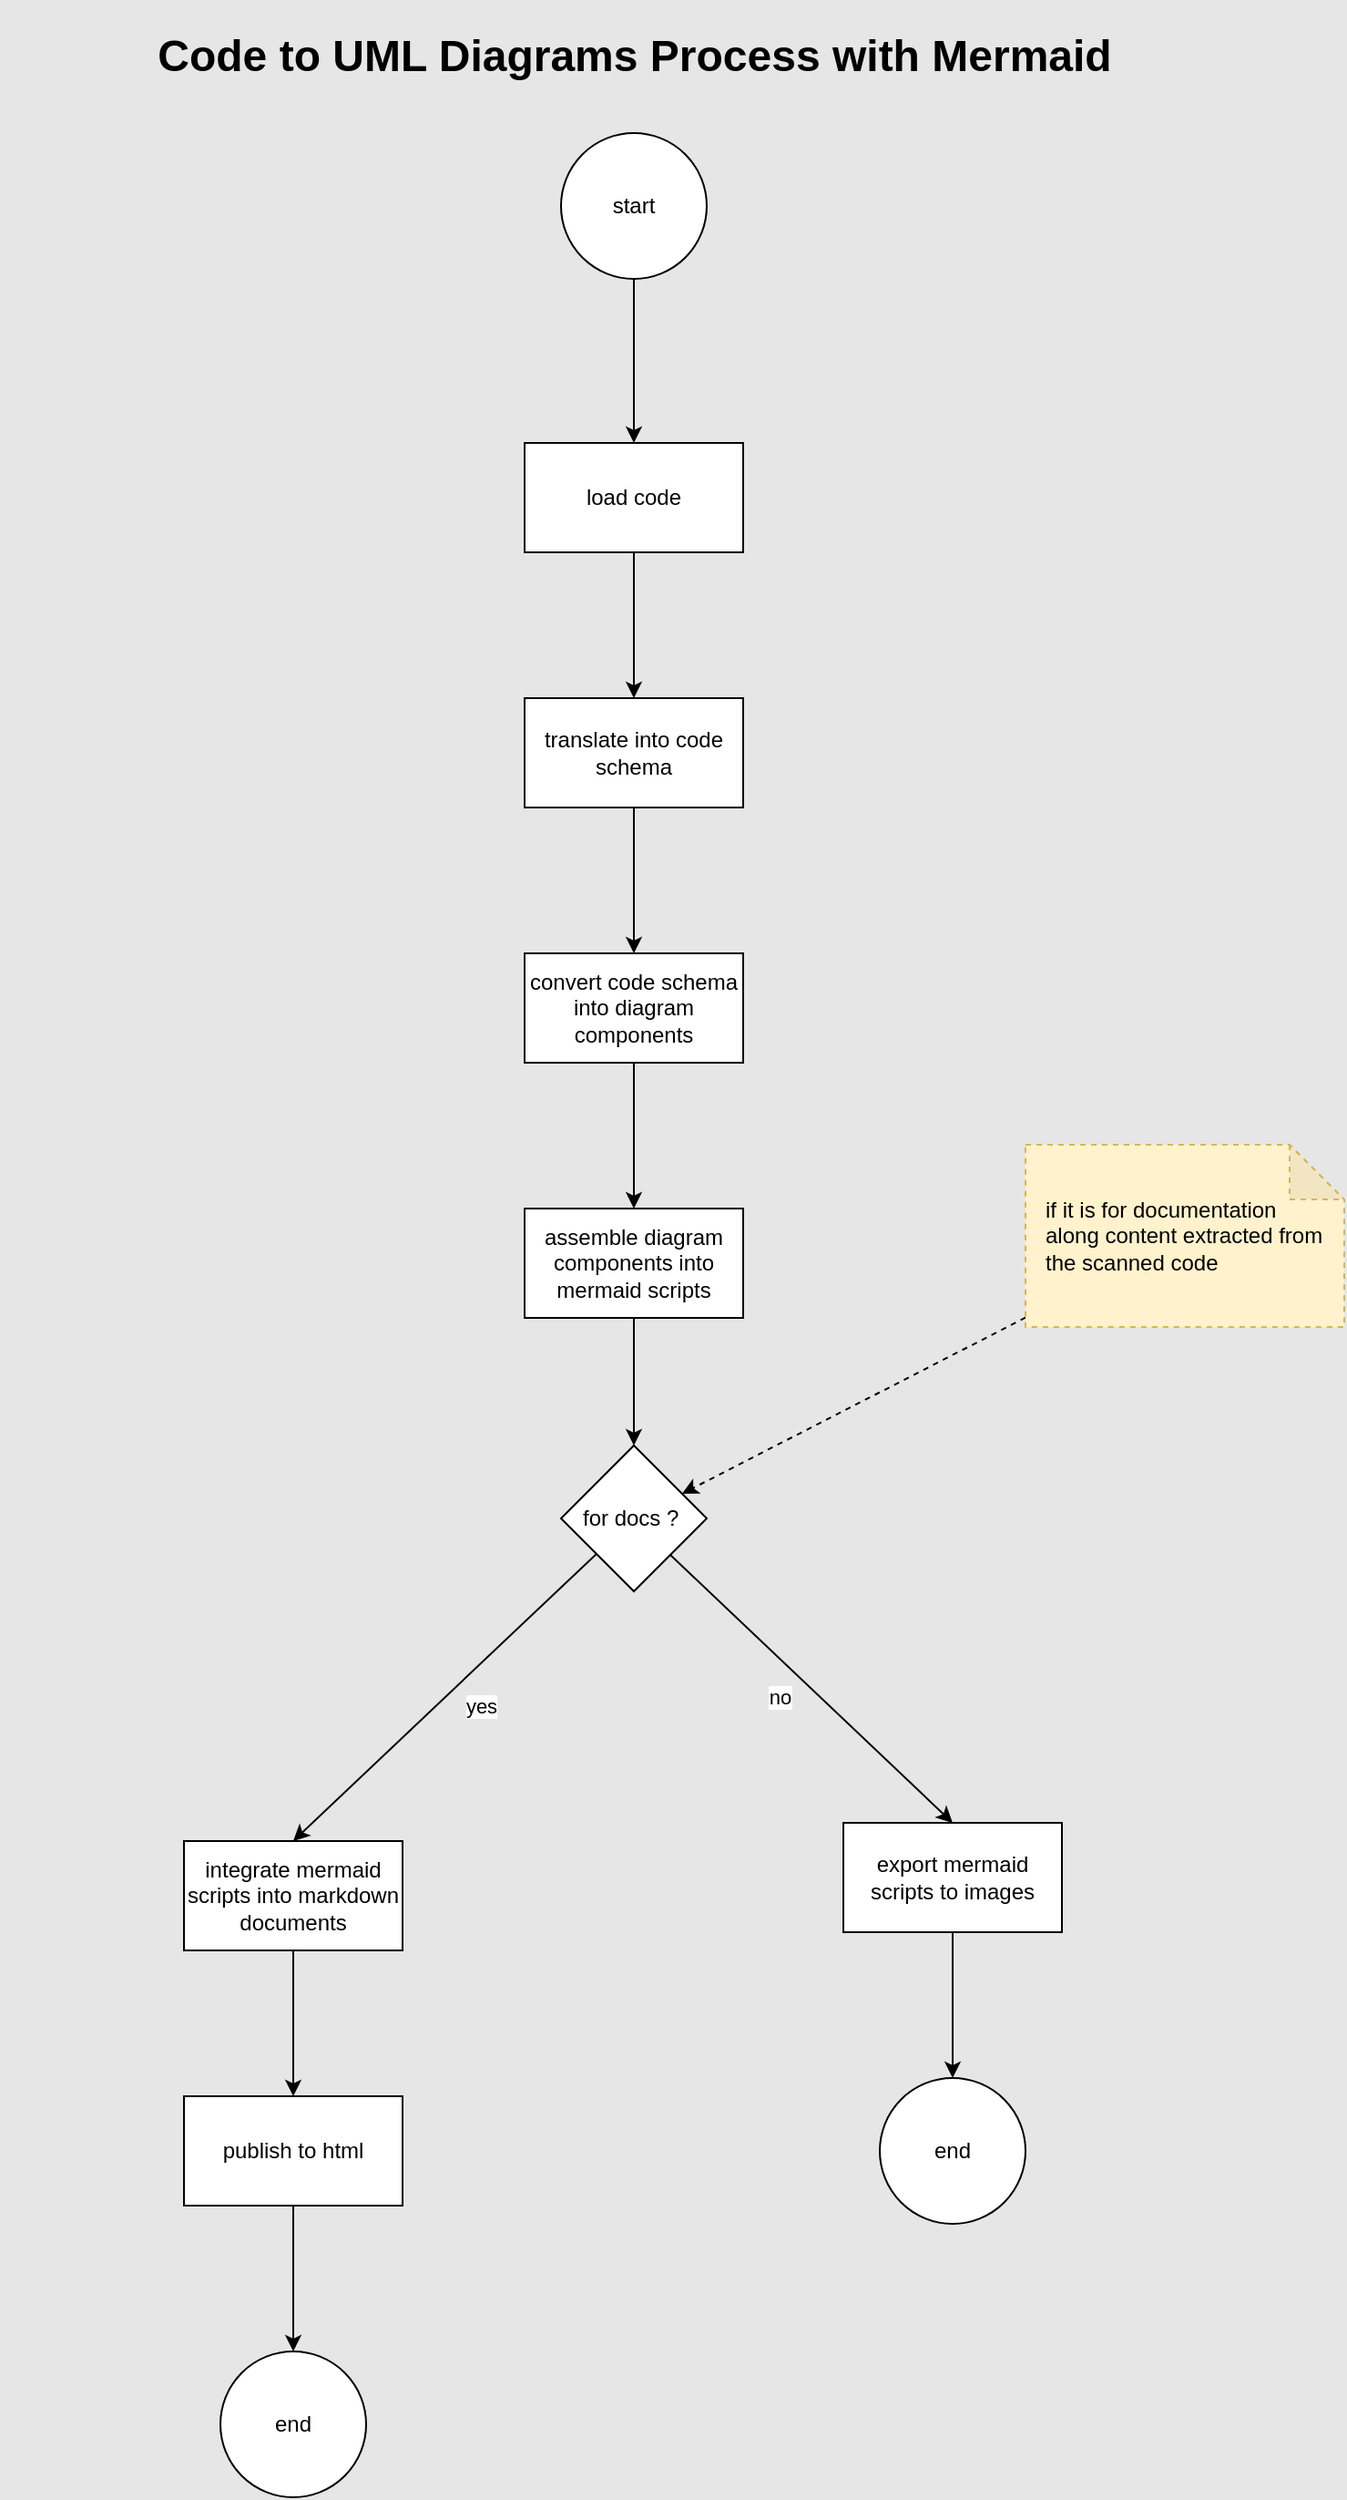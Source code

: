 <mxfile version="16.5.6" type="github">
  <diagram id="R70dUzjRxnxzWcbAyPcr" name="Page-1">
    <mxGraphModel dx="1264" dy="929" grid="0" gridSize="10" guides="1" tooltips="1" connect="1" arrows="1" fold="1" page="1" pageScale="1" pageWidth="850" pageHeight="1400" background="#E6E6E6" math="0" shadow="0">
      <root>
        <mxCell id="0" />
        <mxCell id="1" parent="0" />
        <mxCell id="-k-5RIro-pZg2MrqbPG--3" value="" style="edgeStyle=orthogonalEdgeStyle;rounded=0;orthogonalLoop=1;jettySize=auto;html=1;" edge="1" parent="1" source="-k-5RIro-pZg2MrqbPG--1" target="-k-5RIro-pZg2MrqbPG--2">
          <mxGeometry relative="1" as="geometry" />
        </mxCell>
        <mxCell id="-k-5RIro-pZg2MrqbPG--1" value="start" style="ellipse;whiteSpace=wrap;html=1;aspect=fixed;" vertex="1" parent="1">
          <mxGeometry x="385" y="74" width="80" height="80" as="geometry" />
        </mxCell>
        <mxCell id="-k-5RIro-pZg2MrqbPG--7" value="" style="edgeStyle=orthogonalEdgeStyle;rounded=0;orthogonalLoop=1;jettySize=auto;html=1;" edge="1" parent="1" source="-k-5RIro-pZg2MrqbPG--2" target="-k-5RIro-pZg2MrqbPG--6">
          <mxGeometry relative="1" as="geometry" />
        </mxCell>
        <mxCell id="-k-5RIro-pZg2MrqbPG--2" value="load code" style="whiteSpace=wrap;html=1;" vertex="1" parent="1">
          <mxGeometry x="365" y="244" width="120" height="60" as="geometry" />
        </mxCell>
        <mxCell id="-k-5RIro-pZg2MrqbPG--9" value="" style="edgeStyle=orthogonalEdgeStyle;rounded=0;orthogonalLoop=1;jettySize=auto;html=1;" edge="1" parent="1" source="-k-5RIro-pZg2MrqbPG--6" target="-k-5RIro-pZg2MrqbPG--8">
          <mxGeometry relative="1" as="geometry" />
        </mxCell>
        <mxCell id="-k-5RIro-pZg2MrqbPG--6" value="translate into code schema" style="whiteSpace=wrap;html=1;" vertex="1" parent="1">
          <mxGeometry x="365" y="384" width="120" height="60" as="geometry" />
        </mxCell>
        <mxCell id="-k-5RIro-pZg2MrqbPG--11" value="" style="edgeStyle=orthogonalEdgeStyle;rounded=0;orthogonalLoop=1;jettySize=auto;html=1;" edge="1" parent="1" source="-k-5RIro-pZg2MrqbPG--8" target="-k-5RIro-pZg2MrqbPG--10">
          <mxGeometry relative="1" as="geometry" />
        </mxCell>
        <mxCell id="-k-5RIro-pZg2MrqbPG--8" value="convert code schema into diagram components" style="whiteSpace=wrap;html=1;" vertex="1" parent="1">
          <mxGeometry x="365" y="524" width="120" height="60" as="geometry" />
        </mxCell>
        <mxCell id="-k-5RIro-pZg2MrqbPG--21" value="" style="edgeStyle=orthogonalEdgeStyle;rounded=0;orthogonalLoop=1;jettySize=auto;html=1;" edge="1" parent="1" source="-k-5RIro-pZg2MrqbPG--10" target="-k-5RIro-pZg2MrqbPG--20">
          <mxGeometry relative="1" as="geometry" />
        </mxCell>
        <mxCell id="-k-5RIro-pZg2MrqbPG--10" value="assemble diagram components into mermaid scripts" style="whiteSpace=wrap;html=1;" vertex="1" parent="1">
          <mxGeometry x="365" y="664" width="120" height="60" as="geometry" />
        </mxCell>
        <mxCell id="-k-5RIro-pZg2MrqbPG--15" value="" style="edgeStyle=orthogonalEdgeStyle;rounded=0;orthogonalLoop=1;jettySize=auto;html=1;" edge="1" parent="1" source="-k-5RIro-pZg2MrqbPG--12" target="-k-5RIro-pZg2MrqbPG--14">
          <mxGeometry relative="1" as="geometry" />
        </mxCell>
        <mxCell id="-k-5RIro-pZg2MrqbPG--12" value="integrate mermaid scripts into markdown documents" style="whiteSpace=wrap;html=1;" vertex="1" parent="1">
          <mxGeometry x="178" y="1011" width="120" height="60" as="geometry" />
        </mxCell>
        <mxCell id="-k-5RIro-pZg2MrqbPG--19" value="" style="edgeStyle=orthogonalEdgeStyle;rounded=0;orthogonalLoop=1;jettySize=auto;html=1;" edge="1" parent="1" source="-k-5RIro-pZg2MrqbPG--14" target="-k-5RIro-pZg2MrqbPG--18">
          <mxGeometry relative="1" as="geometry" />
        </mxCell>
        <mxCell id="-k-5RIro-pZg2MrqbPG--14" value="publish to html" style="whiteSpace=wrap;html=1;" vertex="1" parent="1">
          <mxGeometry x="178" y="1151" width="120" height="60" as="geometry" />
        </mxCell>
        <mxCell id="-k-5RIro-pZg2MrqbPG--18" value="end" style="ellipse;whiteSpace=wrap;html=1;aspect=fixed;" vertex="1" parent="1">
          <mxGeometry x="198" y="1291" width="80" height="80" as="geometry" />
        </mxCell>
        <mxCell id="-k-5RIro-pZg2MrqbPG--22" style="rounded=0;orthogonalLoop=1;jettySize=auto;html=1;entryX=0.5;entryY=0;entryDx=0;entryDy=0;" edge="1" parent="1" source="-k-5RIro-pZg2MrqbPG--20" target="-k-5RIro-pZg2MrqbPG--12">
          <mxGeometry relative="1" as="geometry" />
        </mxCell>
        <mxCell id="-k-5RIro-pZg2MrqbPG--23" value="yes" style="edgeLabel;html=1;align=center;verticalAlign=middle;resizable=0;points=[];" vertex="1" connectable="0" parent="-k-5RIro-pZg2MrqbPG--22">
          <mxGeometry x="0.034" y="6" relative="1" as="geometry">
            <mxPoint x="18" y="-3" as="offset" />
          </mxGeometry>
        </mxCell>
        <mxCell id="-k-5RIro-pZg2MrqbPG--24" style="rounded=0;orthogonalLoop=1;jettySize=auto;html=1;exitX=1;exitY=1;exitDx=0;exitDy=0;entryX=0.5;entryY=0;entryDx=0;entryDy=0;" edge="1" parent="1" source="-k-5RIro-pZg2MrqbPG--20" target="-k-5RIro-pZg2MrqbPG--28">
          <mxGeometry relative="1" as="geometry">
            <mxPoint x="606.048" y="1010.57" as="targetPoint" />
          </mxGeometry>
        </mxCell>
        <mxCell id="-k-5RIro-pZg2MrqbPG--34" value="no" style="edgeLabel;html=1;align=center;verticalAlign=middle;resizable=0;points=[];" vertex="1" connectable="0" parent="-k-5RIro-pZg2MrqbPG--24">
          <mxGeometry x="0.266" y="-1" relative="1" as="geometry">
            <mxPoint x="-38" y="-16" as="offset" />
          </mxGeometry>
        </mxCell>
        <mxCell id="-k-5RIro-pZg2MrqbPG--20" value="for docs ?&amp;nbsp;" style="rhombus;whiteSpace=wrap;html=1;" vertex="1" parent="1">
          <mxGeometry x="385" y="794" width="80" height="80" as="geometry" />
        </mxCell>
        <mxCell id="-k-5RIro-pZg2MrqbPG--25" value="integrate mermaid scripts into markdown documents" style="whiteSpace=wrap;html=1;" vertex="1" parent="1">
          <mxGeometry x="178" y="1011" width="120" height="60" as="geometry" />
        </mxCell>
        <mxCell id="-k-5RIro-pZg2MrqbPG--26" value="publish to html" style="whiteSpace=wrap;html=1;" vertex="1" parent="1">
          <mxGeometry x="178" y="1151" width="120" height="60" as="geometry" />
        </mxCell>
        <mxCell id="-k-5RIro-pZg2MrqbPG--27" value="end" style="ellipse;whiteSpace=wrap;html=1;aspect=fixed;" vertex="1" parent="1">
          <mxGeometry x="560" y="1141" width="80" height="80" as="geometry" />
        </mxCell>
        <mxCell id="-k-5RIro-pZg2MrqbPG--30" value="" style="edgeStyle=orthogonalEdgeStyle;rounded=0;orthogonalLoop=1;jettySize=auto;html=1;" edge="1" parent="1" source="-k-5RIro-pZg2MrqbPG--28" target="-k-5RIro-pZg2MrqbPG--27">
          <mxGeometry relative="1" as="geometry">
            <mxPoint x="600" y="1141" as="targetPoint" />
          </mxGeometry>
        </mxCell>
        <mxCell id="-k-5RIro-pZg2MrqbPG--28" value="export mermaid scripts to images" style="whiteSpace=wrap;html=1;" vertex="1" parent="1">
          <mxGeometry x="540" y="1001" width="120" height="60" as="geometry" />
        </mxCell>
        <mxCell id="-k-5RIro-pZg2MrqbPG--32" value="&lt;h1&gt;Code to UML Diagrams Process with Mermaid&lt;/h1&gt;" style="text;html=1;strokeColor=none;fillColor=none;align=center;verticalAlign=middle;whiteSpace=wrap;rounded=0;" vertex="1" parent="1">
          <mxGeometry x="77" y="17" width="697" height="30" as="geometry" />
        </mxCell>
        <mxCell id="-k-5RIro-pZg2MrqbPG--35" style="rounded=0;orthogonalLoop=1;jettySize=auto;html=1;dashed=1;" edge="1" parent="1" source="-k-5RIro-pZg2MrqbPG--33" target="-k-5RIro-pZg2MrqbPG--20">
          <mxGeometry relative="1" as="geometry" />
        </mxCell>
        <mxCell id="-k-5RIro-pZg2MrqbPG--33" value="if it is for documentation along content extracted from the scanned code" style="shape=note;whiteSpace=wrap;html=1;backgroundOutline=1;darkOpacity=0.05;align=left;spacing=11;fillColor=#fff2cc;strokeColor=#d6b656;dashed=1;" vertex="1" parent="1">
          <mxGeometry x="640" y="629" width="175" height="100" as="geometry" />
        </mxCell>
      </root>
    </mxGraphModel>
  </diagram>
</mxfile>
